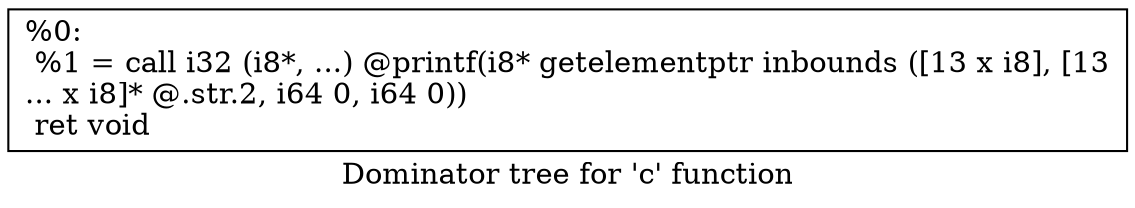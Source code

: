 digraph "Dominator tree for 'c' function" {
	label="Dominator tree for 'c' function";

	Node0x1072050 [shape=record,label="{%0:\l  %1 = call i32 (i8*, ...) @printf(i8* getelementptr inbounds ([13 x i8], [13\l... x i8]* @.str.2, i64 0, i64 0))\l  ret void\l}"];
}
